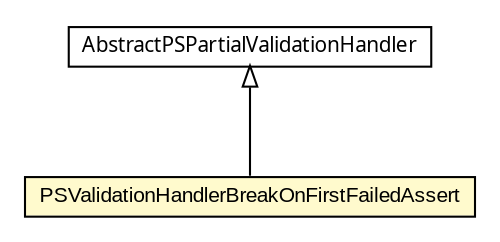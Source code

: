 #!/usr/local/bin/dot
#
# Class diagram 
# Generated by UMLGraph version 5.1 (http://www.umlgraph.org/)
#

digraph G {
	edge [fontname="arial",fontsize=10,labelfontname="arial",labelfontsize=10];
	node [fontname="arial",fontsize=10,shape=plaintext];
	nodesep=0.25;
	ranksep=0.5;
	// com.helger.schematron.pure.validation.PSValidationHandlerBreakOnFirstFailedAssert
	c12088 [label=<<table title="com.helger.schematron.pure.validation.PSValidationHandlerBreakOnFirstFailedAssert" border="0" cellborder="1" cellspacing="0" cellpadding="2" port="p" bgcolor="lemonChiffon" href="./PSValidationHandlerBreakOnFirstFailedAssert.html">
		<tr><td><table border="0" cellspacing="0" cellpadding="1">
<tr><td align="center" balign="center"> PSValidationHandlerBreakOnFirstFailedAssert </td></tr>
		</table></td></tr>
		</table>>, fontname="arial", fontcolor="black", fontsize=10.0];
	// com.helger.schematron.pure.validation.AbstractPSPartialValidationHandler
	c12091 [label=<<table title="com.helger.schematron.pure.validation.AbstractPSPartialValidationHandler" border="0" cellborder="1" cellspacing="0" cellpadding="2" port="p" href="./AbstractPSPartialValidationHandler.html">
		<tr><td><table border="0" cellspacing="0" cellpadding="1">
<tr><td align="center" balign="center"><font face="ariali"> AbstractPSPartialValidationHandler </font></td></tr>
		</table></td></tr>
		</table>>, fontname="arial", fontcolor="black", fontsize=10.0];
	//com.helger.schematron.pure.validation.PSValidationHandlerBreakOnFirstFailedAssert extends com.helger.schematron.pure.validation.AbstractPSPartialValidationHandler
	c12091:p -> c12088:p [dir=back,arrowtail=empty];
}

